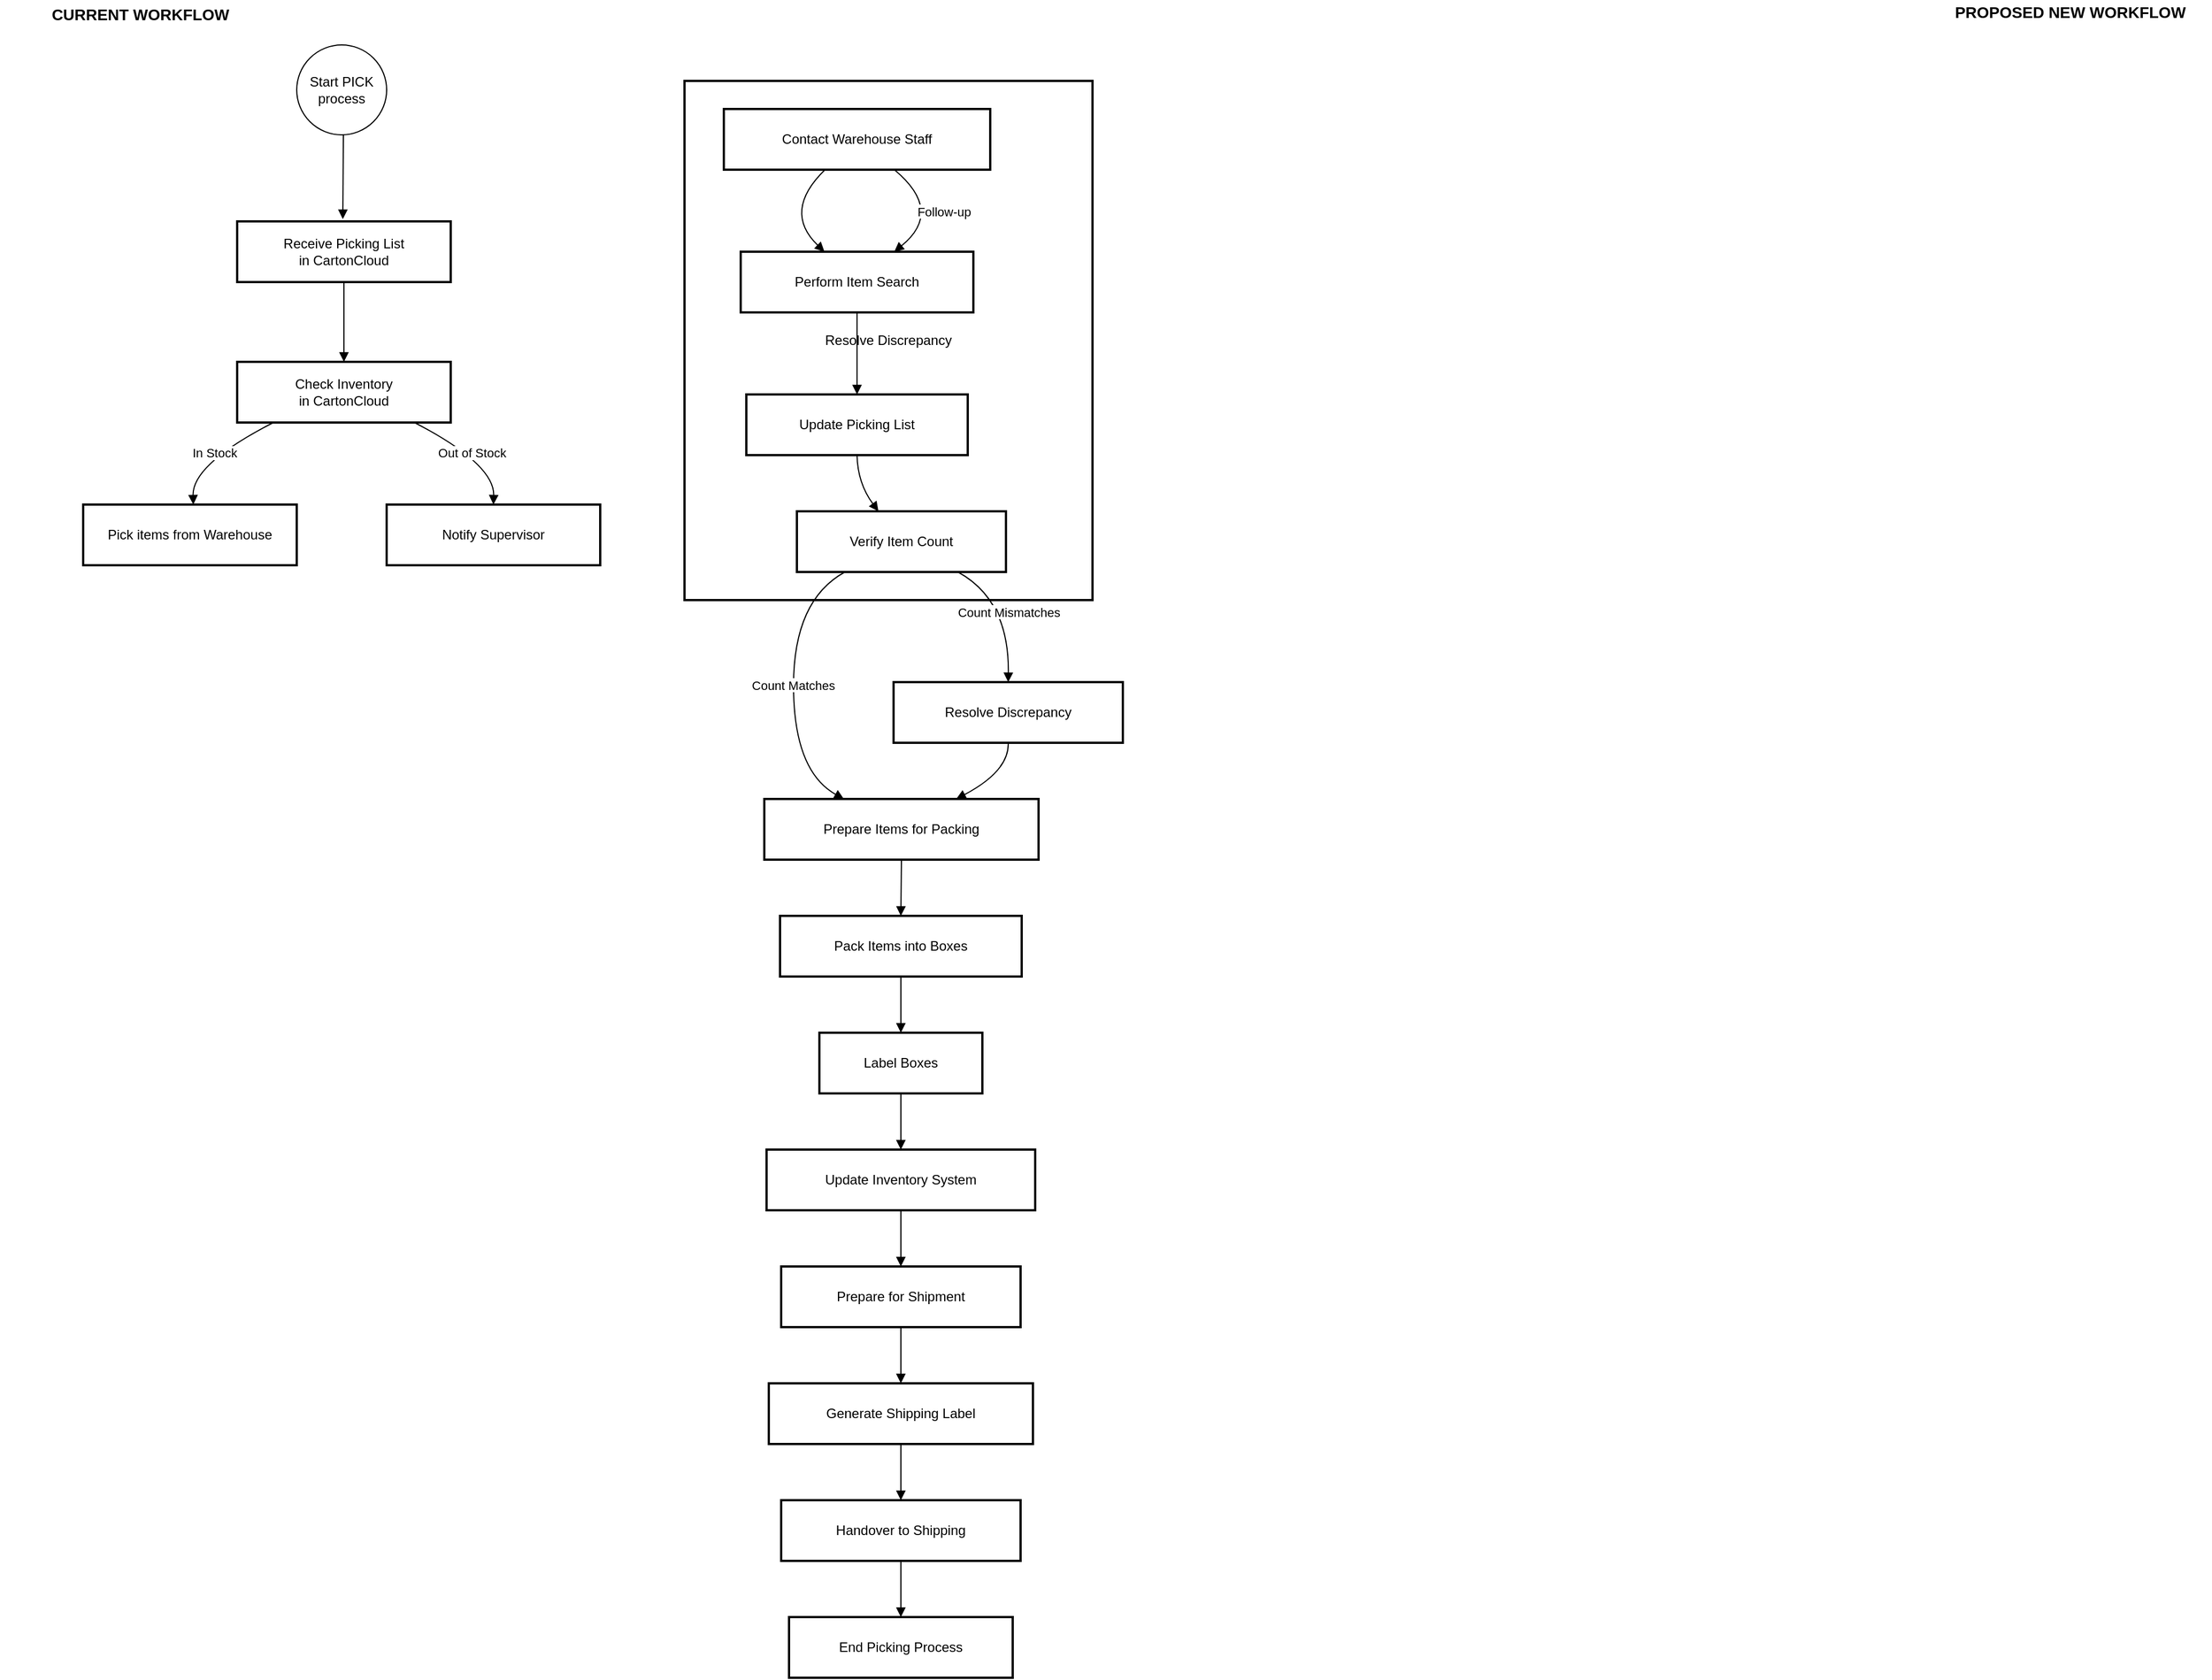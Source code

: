 <mxfile version="28.1.1">
  <diagram id="IzP2fd-_nfkPqGYXBXdL" name="Page-1">
    <mxGraphModel dx="1678" dy="891" grid="1" gridSize="10" guides="1" tooltips="1" connect="1" arrows="1" fold="1" page="1" pageScale="1" pageWidth="827" pageHeight="1169" math="0" shadow="0">
      <root>
        <mxCell id="0" />
        <mxCell id="1" parent="0" />
        <mxCell id="2" value="Resolve Discrepancy" style="whiteSpace=wrap;strokeWidth=2;" parent="1" vertex="1">
          <mxGeometry x="898" y="112" width="363" height="462" as="geometry" />
        </mxCell>
        <mxCell id="5" value="Check Inventory&#xa;in CartonCloud" style="whiteSpace=wrap;strokeWidth=2;" parent="1" vertex="1">
          <mxGeometry x="500" y="362" width="190" height="54" as="geometry" />
        </mxCell>
        <mxCell id="8" value="Verify Item Count" style="whiteSpace=wrap;strokeWidth=2;" parent="1" vertex="1">
          <mxGeometry x="998" y="495" width="186" height="54" as="geometry" />
        </mxCell>
        <mxCell id="9" value="Prepare Items for Packing" style="whiteSpace=wrap;strokeWidth=2;" parent="1" vertex="1">
          <mxGeometry x="969" y="751" width="244" height="54" as="geometry" />
        </mxCell>
        <mxCell id="10" value="Resolve Discrepancy" style="whiteSpace=wrap;strokeWidth=2;" parent="1" vertex="1">
          <mxGeometry x="1084" y="647" width="204" height="54" as="geometry" />
        </mxCell>
        <mxCell id="11" value="Pack Items into Boxes" style="whiteSpace=wrap;strokeWidth=2;" parent="1" vertex="1">
          <mxGeometry x="983" y="855" width="215" height="54" as="geometry" />
        </mxCell>
        <mxCell id="12" value="Label Boxes" style="whiteSpace=wrap;strokeWidth=2;" parent="1" vertex="1">
          <mxGeometry x="1018" y="959" width="145" height="54" as="geometry" />
        </mxCell>
        <mxCell id="13" value="Update Inventory System" style="whiteSpace=wrap;strokeWidth=2;" parent="1" vertex="1">
          <mxGeometry x="971" y="1063" width="239" height="54" as="geometry" />
        </mxCell>
        <mxCell id="14" value="Prepare for Shipment" style="whiteSpace=wrap;strokeWidth=2;" parent="1" vertex="1">
          <mxGeometry x="984" y="1167" width="213" height="54" as="geometry" />
        </mxCell>
        <mxCell id="15" value="Generate Shipping Label" style="whiteSpace=wrap;strokeWidth=2;" parent="1" vertex="1">
          <mxGeometry x="973" y="1271" width="235" height="54" as="geometry" />
        </mxCell>
        <mxCell id="16" value="Handover to Shipping" style="whiteSpace=wrap;strokeWidth=2;" parent="1" vertex="1">
          <mxGeometry x="984" y="1375" width="213" height="54" as="geometry" />
        </mxCell>
        <mxCell id="17" value="End Picking Process" style="whiteSpace=wrap;strokeWidth=2;" parent="1" vertex="1">
          <mxGeometry x="991" y="1479" width="199" height="54" as="geometry" />
        </mxCell>
        <mxCell id="18" value="Contact Warehouse Staff" style="whiteSpace=wrap;strokeWidth=2;" parent="1" vertex="1">
          <mxGeometry x="933" y="137" width="237" height="54" as="geometry" />
        </mxCell>
        <mxCell id="19" value="Perform Item Search" style="whiteSpace=wrap;strokeWidth=2;" parent="1" vertex="1">
          <mxGeometry x="948" y="264" width="207" height="54" as="geometry" />
        </mxCell>
        <mxCell id="20" value="Update Picking List" style="whiteSpace=wrap;strokeWidth=2;" parent="1" vertex="1">
          <mxGeometry x="953" y="391" width="197" height="54" as="geometry" />
        </mxCell>
        <mxCell id="21" value="" style="curved=1;startArrow=none;endArrow=block;exitX=0.5;exitY=1;entryX=0.5;entryY=0;" parent="1" edge="1">
          <mxGeometry relative="1" as="geometry">
            <Array as="points" />
            <mxPoint x="594.5" y="160" as="sourcePoint" />
            <mxPoint x="594" y="235" as="targetPoint" />
          </mxGeometry>
        </mxCell>
        <mxCell id="22" value="" style="curved=1;startArrow=none;endArrow=block;entryX=0.5;entryY=0;exitX=0.5;exitY=1;exitDx=0;exitDy=0;" parent="1" source="3x4P2FekJ264p6kQjL1A-43" target="5" edge="1">
          <mxGeometry relative="1" as="geometry">
            <Array as="points" />
            <mxPoint x="595" y="300" as="sourcePoint" />
          </mxGeometry>
        </mxCell>
        <mxCell id="23" value="In Stock" style="curved=1;startArrow=none;endArrow=block;exitX=0.17;exitY=1;entryX=0.5;entryY=0;" parent="1" source="5" edge="1">
          <mxGeometry relative="1" as="geometry">
            <Array as="points">
              <mxPoint x="460" y="453" />
            </Array>
            <mxPoint x="461" y="489" as="targetPoint" />
          </mxGeometry>
        </mxCell>
        <mxCell id="24" value="Out of Stock" style="curved=1;startArrow=none;endArrow=block;exitX=0.83;exitY=1;entryX=0.5;entryY=0;" parent="1" source="5" edge="1">
          <mxGeometry relative="1" as="geometry">
            <Array as="points">
              <mxPoint x="729" y="453" />
            </Array>
            <mxPoint x="728" y="489" as="targetPoint" />
          </mxGeometry>
        </mxCell>
        <mxCell id="26" value="Count Matches" style="curved=1;startArrow=none;endArrow=block;exitX=0.23;exitY=1;entryX=0.29;entryY=0;" parent="1" source="8" target="9" edge="1">
          <mxGeometry relative="1" as="geometry">
            <Array as="points">
              <mxPoint x="995" y="574" />
              <mxPoint x="995" y="726" />
            </Array>
          </mxGeometry>
        </mxCell>
        <mxCell id="27" value="Count Mismatches" style="curved=1;startArrow=none;endArrow=block;exitX=0.77;exitY=1;entryX=0.5;entryY=0;" parent="1" source="8" target="10" edge="1">
          <mxGeometry relative="1" as="geometry">
            <Array as="points">
              <mxPoint x="1187" y="574" />
            </Array>
          </mxGeometry>
        </mxCell>
        <mxCell id="28" value="" style="curved=1;startArrow=none;endArrow=block;exitX=0.5;exitY=1;entryX=0.7;entryY=0;" parent="1" source="10" target="9" edge="1">
          <mxGeometry relative="1" as="geometry">
            <Array as="points">
              <mxPoint x="1187" y="726" />
            </Array>
          </mxGeometry>
        </mxCell>
        <mxCell id="29" value="" style="curved=1;startArrow=none;endArrow=block;exitX=0.5;exitY=1;entryX=0.5;entryY=0;" parent="1" source="9" target="11" edge="1">
          <mxGeometry relative="1" as="geometry">
            <Array as="points" />
          </mxGeometry>
        </mxCell>
        <mxCell id="30" value="" style="curved=1;startArrow=none;endArrow=block;exitX=0.5;exitY=1;entryX=0.5;entryY=0;" parent="1" source="11" target="12" edge="1">
          <mxGeometry relative="1" as="geometry">
            <Array as="points" />
          </mxGeometry>
        </mxCell>
        <mxCell id="31" value="" style="curved=1;startArrow=none;endArrow=block;exitX=0.5;exitY=1;entryX=0.5;entryY=0;" parent="1" source="12" target="13" edge="1">
          <mxGeometry relative="1" as="geometry">
            <Array as="points" />
          </mxGeometry>
        </mxCell>
        <mxCell id="32" value="" style="curved=1;startArrow=none;endArrow=block;exitX=0.5;exitY=1;entryX=0.5;entryY=0;" parent="1" source="13" target="14" edge="1">
          <mxGeometry relative="1" as="geometry">
            <Array as="points" />
          </mxGeometry>
        </mxCell>
        <mxCell id="33" value="" style="curved=1;startArrow=none;endArrow=block;exitX=0.5;exitY=1;entryX=0.5;entryY=0;" parent="1" source="14" target="15" edge="1">
          <mxGeometry relative="1" as="geometry">
            <Array as="points" />
          </mxGeometry>
        </mxCell>
        <mxCell id="34" value="" style="curved=1;startArrow=none;endArrow=block;exitX=0.5;exitY=1;entryX=0.5;entryY=0;" parent="1" source="15" target="16" edge="1">
          <mxGeometry relative="1" as="geometry">
            <Array as="points" />
          </mxGeometry>
        </mxCell>
        <mxCell id="35" value="" style="curved=1;startArrow=none;endArrow=block;exitX=0.5;exitY=1;entryX=0.5;entryY=0;" parent="1" source="16" target="17" edge="1">
          <mxGeometry relative="1" as="geometry">
            <Array as="points" />
          </mxGeometry>
        </mxCell>
        <mxCell id="36" value="" style="curved=1;startArrow=none;endArrow=block;exitX=0.38;exitY=1;entryX=0.36;entryY=0;" parent="1" source="18" target="19" edge="1">
          <mxGeometry relative="1" as="geometry">
            <Array as="points">
              <mxPoint x="985" y="228" />
            </Array>
          </mxGeometry>
        </mxCell>
        <mxCell id="37" value="" style="curved=1;startArrow=none;endArrow=block;exitX=0.5;exitY=1;entryX=0.5;entryY=0;" parent="1" source="19" target="20" edge="1">
          <mxGeometry relative="1" as="geometry">
            <Array as="points" />
          </mxGeometry>
        </mxCell>
        <mxCell id="38" value="" style="curved=1;startArrow=none;endArrow=block;exitX=0.5;exitY=1;entryX=0.39;entryY=0;" parent="1" source="20" target="8" edge="1">
          <mxGeometry relative="1" as="geometry">
            <Array as="points">
              <mxPoint x="1052" y="470" />
            </Array>
          </mxGeometry>
        </mxCell>
        <mxCell id="39" value="Follow-up" style="curved=1;startArrow=none;endArrow=block;exitX=0.64;exitY=1;entryX=0.66;entryY=0;" parent="1" source="18" target="19" edge="1">
          <mxGeometry relative="1" as="geometry">
            <Array as="points">
              <mxPoint x="1129" y="228" />
            </Array>
          </mxGeometry>
        </mxCell>
        <UserObject label="&lt;b&gt;&lt;font style=&quot;font-size: 14px;&quot;&gt;CURRENT WORKFLOW&lt;/font&gt;&lt;/b&gt;" placeholders="1" name="Variable" id="3x4P2FekJ264p6kQjL1A-39">
          <mxCell style="text;html=1;strokeColor=none;fillColor=none;align=center;verticalAlign=middle;whiteSpace=wrap;overflow=hidden;" vertex="1" parent="1">
            <mxGeometry x="289" y="42" width="250" height="20" as="geometry" />
          </mxCell>
        </UserObject>
        <UserObject label="&lt;b&gt;&lt;font style=&quot;font-size: 14px;&quot;&gt;PROPOSED NEW WORKFLOW&lt;/font&gt;&lt;/b&gt;" placeholders="1" name="Variable" id="3x4P2FekJ264p6kQjL1A-40">
          <mxCell style="text;html=1;strokeColor=none;fillColor=none;align=center;verticalAlign=middle;whiteSpace=wrap;overflow=hidden;" vertex="1" parent="1">
            <mxGeometry x="2006" y="40" width="250" height="20" as="geometry" />
          </mxCell>
        </UserObject>
        <mxCell id="3x4P2FekJ264p6kQjL1A-42" value="Start PICK process" style="ellipse;whiteSpace=wrap;html=1;aspect=fixed;" vertex="1" parent="1">
          <mxGeometry x="553" y="80" width="80" height="80" as="geometry" />
        </mxCell>
        <mxCell id="3x4P2FekJ264p6kQjL1A-43" value="Receive Picking List&#xa;in CartonCloud" style="whiteSpace=wrap;strokeWidth=2;" vertex="1" parent="1">
          <mxGeometry x="500" y="237" width="190" height="54" as="geometry" />
        </mxCell>
        <mxCell id="3x4P2FekJ264p6kQjL1A-45" value="Pick items from Warehouse" style="whiteSpace=wrap;strokeWidth=2;" vertex="1" parent="1">
          <mxGeometry x="363" y="489" width="190" height="54" as="geometry" />
        </mxCell>
        <mxCell id="3x4P2FekJ264p6kQjL1A-46" value="Notify Supervisor" style="whiteSpace=wrap;strokeWidth=2;" vertex="1" parent="1">
          <mxGeometry x="633" y="489" width="190" height="54" as="geometry" />
        </mxCell>
      </root>
    </mxGraphModel>
  </diagram>
</mxfile>
